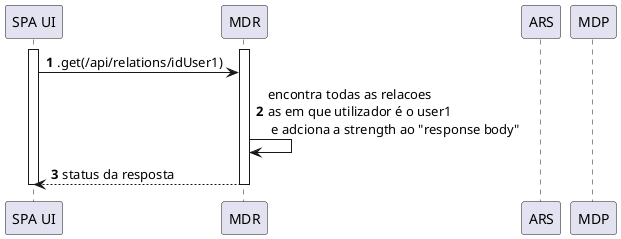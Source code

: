 @startuml
autonumber
'hide footbox

participant "SPA UI" as ui
participant "MDR" as mdr
participant "ARS" as ars
participant "MDP" as mdp

activate ui
activate mdr
ui->mdr: .get(/api/relations/idUser1)
mdr->mdr: encontra todas as relacoes \nas em que utilizador é o user1 \n e adciona a strength ao "response body"
mdr-->ui: status da resposta
deactivate ui
deactivate mdr
@enduml
